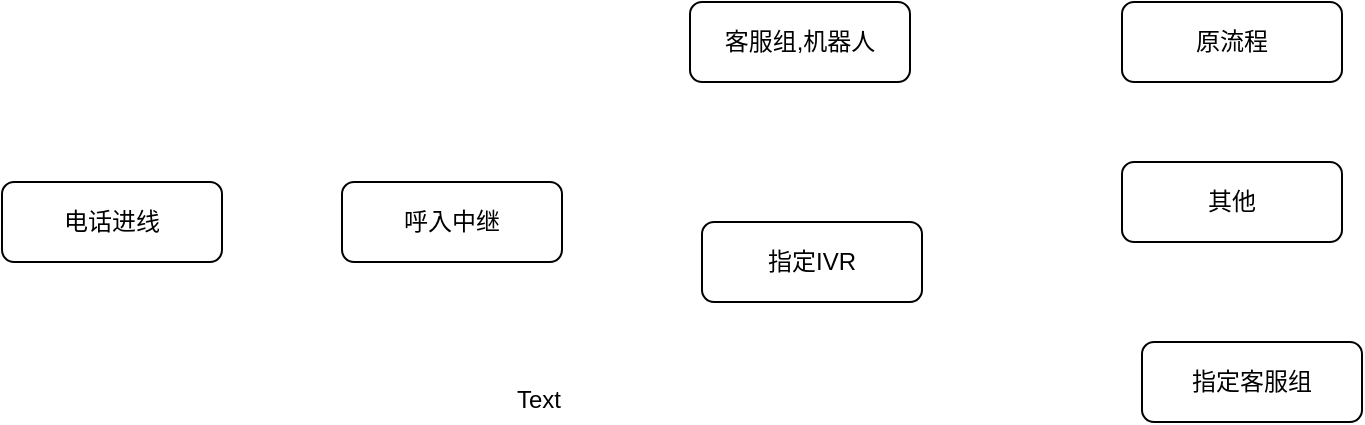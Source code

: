 <mxfile version="12.8.8" type="github">
  <diagram id="C5RBs43oDa-KdzZeNtuy" name="Page-1">
    <mxGraphModel dx="1422" dy="762" grid="1" gridSize="10" guides="1" tooltips="1" connect="1" arrows="1" fold="1" page="1" pageScale="1" pageWidth="827" pageHeight="1169" math="0" shadow="0">
      <root>
        <mxCell id="WIyWlLk6GJQsqaUBKTNV-0" />
        <mxCell id="WIyWlLk6GJQsqaUBKTNV-1" parent="WIyWlLk6GJQsqaUBKTNV-0" />
        <mxCell id="r4Hwn1u0T0DXnmL0rmY5-0" value="电话进线" style="rounded=1;whiteSpace=wrap;html=1;" vertex="1" parent="WIyWlLk6GJQsqaUBKTNV-1">
          <mxGeometry x="70" y="230" width="110" height="40" as="geometry" />
        </mxCell>
        <mxCell id="r4Hwn1u0T0DXnmL0rmY5-1" value="呼入中继" style="rounded=1;whiteSpace=wrap;html=1;imageWidth=18;" vertex="1" parent="WIyWlLk6GJQsqaUBKTNV-1">
          <mxGeometry x="240" y="230" width="110" height="40" as="geometry" />
        </mxCell>
        <mxCell id="r4Hwn1u0T0DXnmL0rmY5-2" value="客服组,机器人" style="rounded=1;whiteSpace=wrap;html=1;imageWidth=18;" vertex="1" parent="WIyWlLk6GJQsqaUBKTNV-1">
          <mxGeometry x="414" y="140" width="110" height="40" as="geometry" />
        </mxCell>
        <mxCell id="r4Hwn1u0T0DXnmL0rmY5-3" value="指定IVR" style="rounded=1;whiteSpace=wrap;html=1;imageWidth=18;" vertex="1" parent="WIyWlLk6GJQsqaUBKTNV-1">
          <mxGeometry x="420" y="250" width="110" height="40" as="geometry" />
        </mxCell>
        <mxCell id="r4Hwn1u0T0DXnmL0rmY5-4" value="原流程" style="rounded=1;whiteSpace=wrap;html=1;imageWidth=18;" vertex="1" parent="WIyWlLk6GJQsqaUBKTNV-1">
          <mxGeometry x="630" y="140" width="110" height="40" as="geometry" />
        </mxCell>
        <mxCell id="r4Hwn1u0T0DXnmL0rmY5-5" value="其他" style="rounded=1;whiteSpace=wrap;html=1;imageWidth=18;" vertex="1" parent="WIyWlLk6GJQsqaUBKTNV-1">
          <mxGeometry x="630" y="220" width="110" height="40" as="geometry" />
        </mxCell>
        <mxCell id="r4Hwn1u0T0DXnmL0rmY5-6" value="指定客服组" style="rounded=1;whiteSpace=wrap;html=1;imageWidth=18;" vertex="1" parent="WIyWlLk6GJQsqaUBKTNV-1">
          <mxGeometry x="640" y="310" width="110" height="40" as="geometry" />
        </mxCell>
        <mxCell id="r4Hwn1u0T0DXnmL0rmY5-7" value="Text" style="text;html=1;align=center;verticalAlign=middle;resizable=0;points=[];autosize=1;" vertex="1" parent="WIyWlLk6GJQsqaUBKTNV-1">
          <mxGeometry x="318" y="329" width="40" height="20" as="geometry" />
        </mxCell>
      </root>
    </mxGraphModel>
  </diagram>
</mxfile>

